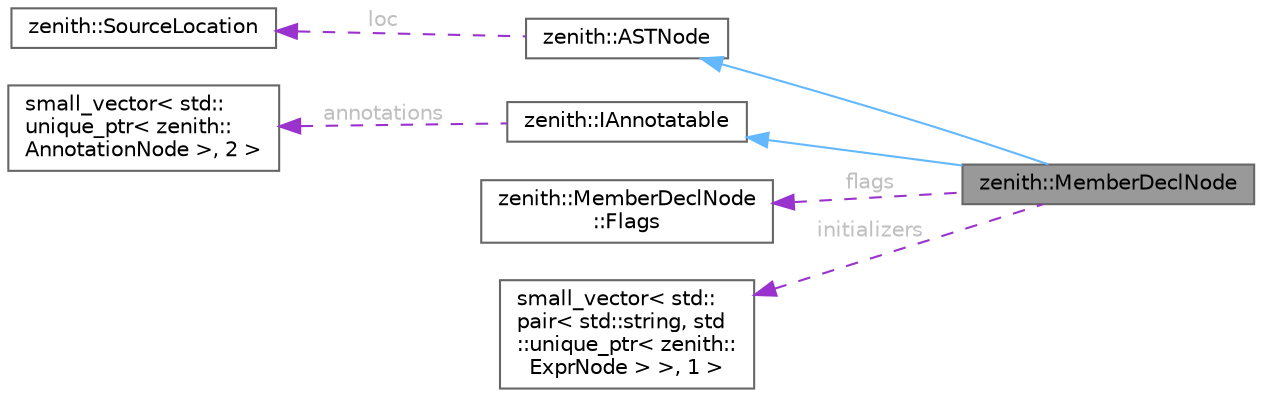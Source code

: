 digraph "zenith::MemberDeclNode"
{
 // LATEX_PDF_SIZE
  bgcolor="transparent";
  edge [fontname=Helvetica,fontsize=10,labelfontname=Helvetica,labelfontsize=10];
  node [fontname=Helvetica,fontsize=10,shape=box,height=0.2,width=0.4];
  rankdir="LR";
  Node1 [id="Node000001",label="zenith::MemberDeclNode",height=0.2,width=0.4,color="gray40", fillcolor="grey60", style="filled", fontcolor="black",tooltip=" "];
  Node2 -> Node1 [id="edge1_Node000001_Node000002",dir="back",color="steelblue1",style="solid",tooltip=" "];
  Node2 [id="Node000002",label="zenith::ASTNode",height=0.2,width=0.4,color="gray40", fillcolor="white", style="filled",URL="$structzenith_1_1_a_s_t_node.html",tooltip=" "];
  Node3 -> Node2 [id="edge2_Node000002_Node000003",dir="back",color="darkorchid3",style="dashed",tooltip=" ",label=" loc",fontcolor="grey" ];
  Node3 [id="Node000003",label="zenith::SourceLocation",height=0.2,width=0.4,color="gray40", fillcolor="white", style="filled",URL="$structzenith_1_1_source_location.html",tooltip=" "];
  Node4 -> Node1 [id="edge3_Node000001_Node000004",dir="back",color="steelblue1",style="solid",tooltip=" "];
  Node4 [id="Node000004",label="zenith::IAnnotatable",height=0.2,width=0.4,color="gray40", fillcolor="white", style="filled",URL="$structzenith_1_1_i_annotatable.html",tooltip=" "];
  Node5 -> Node4 [id="edge4_Node000004_Node000005",dir="back",color="darkorchid3",style="dashed",tooltip=" ",label=" annotations",fontcolor="grey" ];
  Node5 [id="Node000005",label="small_vector\< std::\lunique_ptr\< zenith::\lAnnotationNode \>, 2 \>",height=0.2,width=0.4,color="gray40", fillcolor="white", style="filled",URL="$classsmall__vector.html",tooltip=" "];
  Node6 -> Node1 [id="edge5_Node000001_Node000006",dir="back",color="darkorchid3",style="dashed",tooltip=" ",label=" flags",fontcolor="grey" ];
  Node6 [id="Node000006",label="zenith::MemberDeclNode\l::Flags",height=0.2,width=0.4,color="gray40", fillcolor="white", style="filled",URL="$structzenith_1_1_member_decl_node_1_1_flags.html",tooltip=" "];
  Node7 -> Node1 [id="edge6_Node000001_Node000007",dir="back",color="darkorchid3",style="dashed",tooltip=" ",label=" initializers",fontcolor="grey" ];
  Node7 [id="Node000007",label="small_vector\< std::\lpair\< std::string, std\l::unique_ptr\< zenith::\lExprNode \> \>, 1 \>",height=0.2,width=0.4,color="gray40", fillcolor="white", style="filled",URL="$classsmall__vector.html",tooltip=" "];
}
